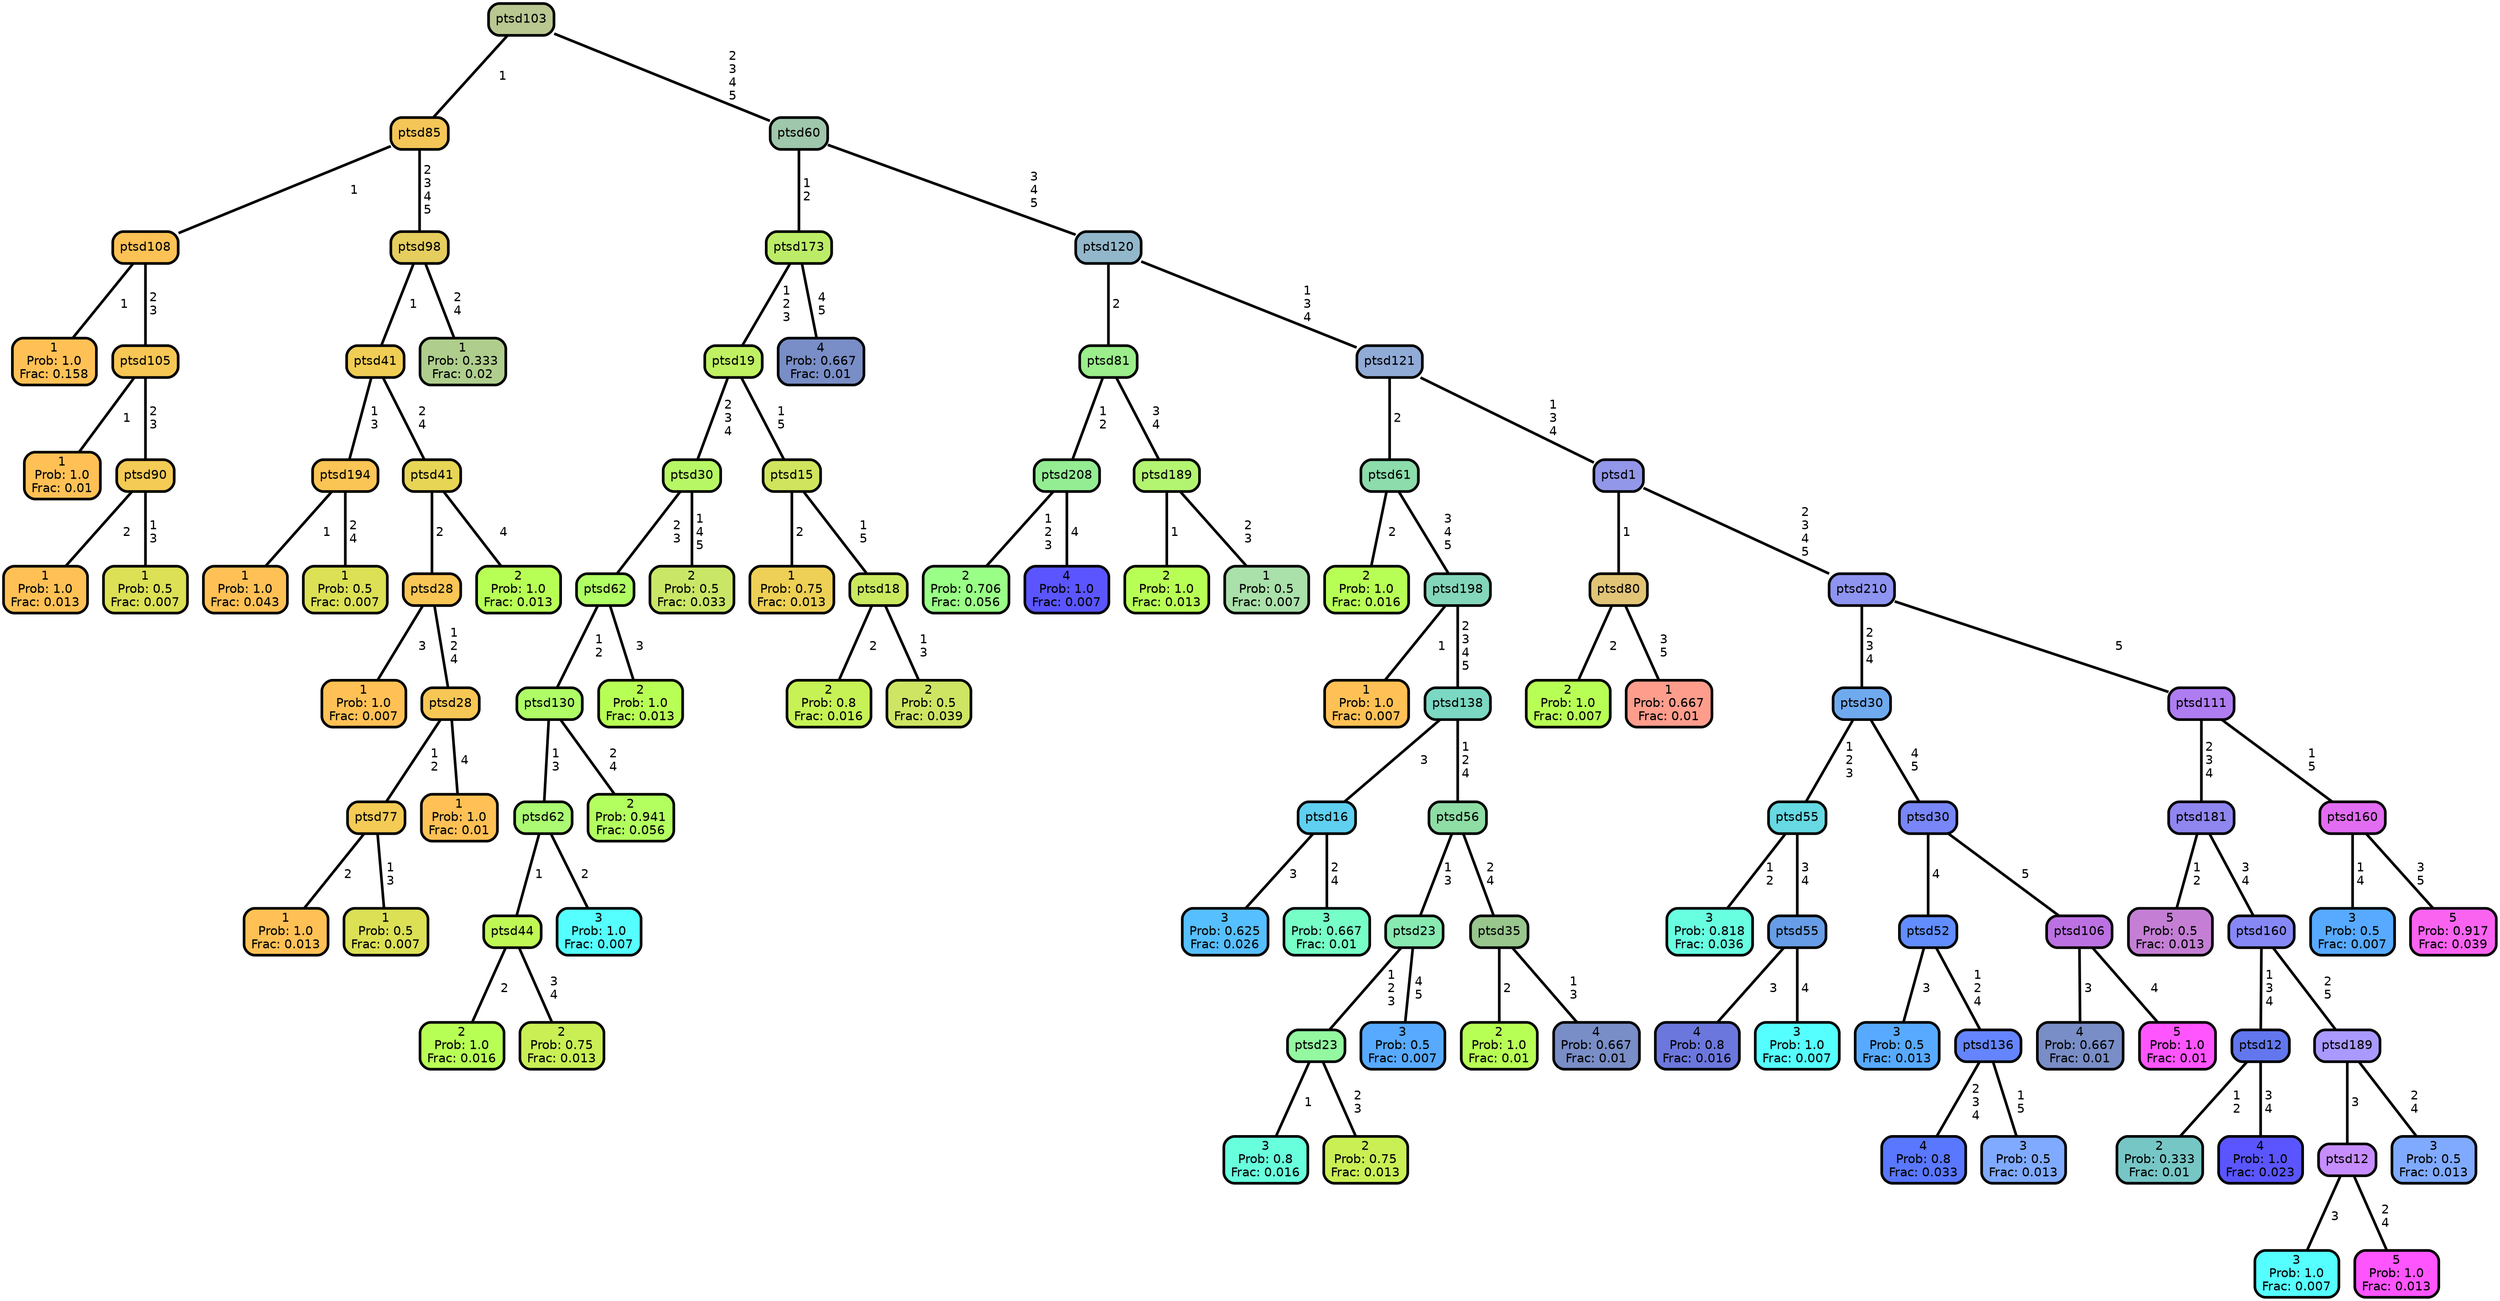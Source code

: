 graph Tree {
node [shape=box, style="filled, rounded",color="black",penwidth="3",fontcolor="black",                 fontname=helvetica] ;
graph [ranksep="0 equally", splines=straight,                 bgcolor=transparent, dpi=60] ;
edge [fontname=helvetica, color=black] ;
0 [label="1
Prob: 1.0
Frac: 0.158", fillcolor="#ffc155"] ;
1 [label="ptsd108",href=".//ptsd108.svg", fillcolor="#fdc255"] ;
2 [label="1
Prob: 1.0
Frac: 0.01", fillcolor="#ffc155"] ;
3 [label="ptsd105",href=".//ptsd105.svg", fillcolor="#f7c755"] ;
4 [label="1
Prob: 1.0
Frac: 0.013", fillcolor="#ffc155"] ;
5 [label="ptsd90",href=".//ptsd90.svg", fillcolor="#f3cb55"] ;
6 [label="1
Prob: 0.5
Frac: 0.007", fillcolor="#dbe055"] ;
7 [label="ptsd85",href=".//ptsd85.svg", fillcolor="#f4c658"] ;
8 [label="1
Prob: 1.0
Frac: 0.043", fillcolor="#ffc155"] ;
9 [label="ptsd194",href=".//ptsd194.svg", fillcolor="#fac555"] ;
10 [label="1
Prob: 0.5
Frac: 0.007", fillcolor="#dbe055"] ;
11 [label="ptsd41",href=".//ptsd41.svg", fillcolor="#f0cd55"] ;
12 [label="1
Prob: 1.0
Frac: 0.007", fillcolor="#ffc155"] ;
13 [label="ptsd28",href=".//ptsd28.svg", fillcolor="#f8c655"] ;
14 [label="1
Prob: 1.0
Frac: 0.013", fillcolor="#ffc155"] ;
15 [label="ptsd77",href=".//ptsd77.svg", fillcolor="#f3cb55"] ;
16 [label="1
Prob: 0.5
Frac: 0.007", fillcolor="#dbe055"] ;
17 [label="ptsd28",href=".//ptsd28.svg", fillcolor="#f7c755"] ;
18 [label="1
Prob: 1.0
Frac: 0.01", fillcolor="#ffc155"] ;
19 [label="ptsd41",href=".//ptsd41.svg", fillcolor="#e7d555"] ;
20 [label="2
Prob: 1.0
Frac: 0.013", fillcolor="#b8ff55"] ;
21 [label="ptsd98",href=".//ptsd98.svg", fillcolor="#e5cd5e"] ;
22 [label="1
Prob: 0.333
Frac: 0.02", fillcolor="#afce8d"] ;
23 [label="ptsd103",href=".//ptsd103.svg", fillcolor="#b9c791"] ;
24 [label="2
Prob: 1.0
Frac: 0.016", fillcolor="#b8ff55"] ;
25 [label="ptsd44",href=".//ptsd44.svg", fillcolor="#bff855"] ;
26 [label="2
Prob: 0.75
Frac: 0.013", fillcolor="#c9ef55"] ;
27 [label="ptsd62",href=".//ptsd62.svg", fillcolor="#acf973"] ;
28 [label="3
Prob: 1.0
Frac: 0.007", fillcolor="#55ffff"] ;
29 [label="ptsd130",href=".//ptsd130.svg", fillcolor="#affc67"] ;
30 [label="2
Prob: 0.941
Frac: 0.056", fillcolor="#b2ff5f"] ;
31 [label="ptsd62",href=".//ptsd62.svg", fillcolor="#b0fd64"] ;
32 [label="2
Prob: 1.0
Frac: 0.013", fillcolor="#b8ff55"] ;
33 [label="ptsd30",href=".//ptsd30.svg", fillcolor="#b7f765"] ;
34 [label="2
Prob: 0.5
Frac: 0.033", fillcolor="#cae666"] ;
35 [label="ptsd19",href=".//ptsd19.svg", fillcolor="#bff162"] ;
36 [label="1
Prob: 0.75
Frac: 0.013", fillcolor="#edd055"] ;
37 [label="ptsd15",href=".//ptsd15.svg", fillcolor="#d1e45d"] ;
38 [label="2
Prob: 0.8
Frac: 0.016", fillcolor="#c6f255"] ;
39 [label="ptsd18",href=".//ptsd18.svg", fillcolor="#cbe95f"] ;
40 [label="2
Prob: 0.5
Frac: 0.039", fillcolor="#cde563"] ;
41 [label="ptsd173",href=".//ptsd173.svg", fillcolor="#bcec67"] ;
42 [label="4
Prob: 0.667
Frac: 0.01", fillcolor="#798dc6"] ;
43 [label="ptsd60",href=".//ptsd60.svg", fillcolor="#9fc7ab"] ;
44 [label="2
Prob: 0.706
Frac: 0.056", fillcolor="#9aff87"] ;
45 [label="ptsd208",href=".//ptsd208.svg", fillcolor="#94ed93"] ;
46 [label="4
Prob: 1.0
Frac: 0.007", fillcolor="#5a55ff"] ;
47 [label="ptsd81",href=".//ptsd81.svg", fillcolor="#9bee8b"] ;
48 [label="2
Prob: 1.0
Frac: 0.013", fillcolor="#b8ff55"] ;
49 [label="ptsd189",href=".//ptsd189.svg", fillcolor="#b3f471"] ;
50 [label="1
Prob: 0.5
Frac: 0.007", fillcolor="#aae0aa"] ;
51 [label="ptsd120",href=".//ptsd120.svg", fillcolor="#92b7ca"] ;
52 [label="2
Prob: 1.0
Frac: 0.016", fillcolor="#b8ff55"] ;
53 [label="ptsd61",href=".//ptsd61.svg", fillcolor="#8cdcac"] ;
54 [label="1
Prob: 1.0
Frac: 0.007", fillcolor="#ffc155"] ;
55 [label="ptsd198",href=".//ptsd198.svg", fillcolor="#84d6bb"] ;
56 [label="3
Prob: 0.625
Frac: 0.026", fillcolor="#56bfff"] ;
57 [label="ptsd16",href=".//ptsd16.svg", fillcolor="#5fd0ef"] ;
58 [label="3
Prob: 0.667
Frac: 0.01", fillcolor="#76ffc6"] ;
59 [label="ptsd138",href=".//ptsd138.svg", fillcolor="#7bd8c2"] ;
60 [label="3
Prob: 0.8
Frac: 0.016", fillcolor="#68ffdd"] ;
61 [label="ptsd23",href=".//ptsd23.svg", fillcolor="#93f8a0"] ;
62 [label="2
Prob: 0.75
Frac: 0.013", fillcolor="#c9ef55"] ;
63 [label="ptsd23",href=".//ptsd23.svg", fillcolor="#88e9b1"] ;
64 [label="3
Prob: 0.5
Frac: 0.007", fillcolor="#57aaff"] ;
65 [label="ptsd56",href=".//ptsd56.svg", fillcolor="#8edda5"] ;
66 [label="2
Prob: 1.0
Frac: 0.01", fillcolor="#b8ff55"] ;
67 [label="ptsd35",href=".//ptsd35.svg", fillcolor="#98c68d"] ;
68 [label="4
Prob: 0.667
Frac: 0.01", fillcolor="#798dc6"] ;
69 [label="ptsd121",href=".//ptsd121.svg", fillcolor="#91abd7"] ;
70 [label="2
Prob: 1.0
Frac: 0.007", fillcolor="#b8ff55"] ;
71 [label="ptsd80",href=".//ptsd80.svg", fillcolor="#e2c477"] ;
72 [label="1
Prob: 0.667
Frac: 0.01", fillcolor="#ff9d8d"] ;
73 [label="ptsd1",href=".//ptsd1.svg", fillcolor="#9397e9"] ;
74 [label="3
Prob: 0.818
Frac: 0.036", fillcolor="#67ffe0"] ;
75 [label="ptsd55",href=".//ptsd55.svg", fillcolor="#66d9e2"] ;
76 [label="4
Prob: 0.8
Frac: 0.016", fillcolor="#6c77dd"] ;
77 [label="ptsd55",href=".//ptsd55.svg", fillcolor="#669de6"] ;
78 [label="3
Prob: 1.0
Frac: 0.007", fillcolor="#55ffff"] ;
79 [label="ptsd30",href=".//ptsd30.svg", fillcolor="#70aaee"] ;
80 [label="3
Prob: 0.5
Frac: 0.013", fillcolor="#57aaff"] ;
81 [label="ptsd52",href=".//ptsd52.svg", fillcolor="#618dff"] ;
82 [label="4
Prob: 0.8
Frac: 0.033", fillcolor="#5977ff"] ;
83 [label="ptsd136",href=".//ptsd136.svg", fillcolor="#6485ff"] ;
84 [label="3
Prob: 0.5
Frac: 0.013", fillcolor="#80aaff"] ;
85 [label="ptsd30",href=".//ptsd30.svg", fillcolor="#7886f7"] ;
86 [label="4
Prob: 0.667
Frac: 0.01", fillcolor="#798dc6"] ;
87 [label="ptsd106",href=".//ptsd106.svg", fillcolor="#bc71e2"] ;
88 [label="5
Prob: 1.0
Frac: 0.01", fillcolor="#ff55ff"] ;
89 [label="ptsd210",href=".//ptsd210.svg", fillcolor="#8e94f0"] ;
90 [label="5
Prob: 0.5
Frac: 0.013", fillcolor="#c47fd4"] ;
91 [label="ptsd181",href=".//ptsd181.svg", fillcolor="#9086f0"] ;
92 [label="2
Prob: 0.333
Frac: 0.01", fillcolor="#77c6c6"] ;
93 [label="ptsd12",href=".//ptsd12.svg", fillcolor="#6277ee"] ;
94 [label="4
Prob: 1.0
Frac: 0.023", fillcolor="#5a55ff"] ;
95 [label="ptsd160",href=".//ptsd160.svg", fillcolor="#8688f6"] ;
96 [label="3
Prob: 1.0
Frac: 0.007", fillcolor="#55ffff"] ;
97 [label="ptsd12",href=".//ptsd12.svg", fillcolor="#c68dff"] ;
98 [label="5
Prob: 1.0
Frac: 0.013", fillcolor="#ff55ff"] ;
99 [label="ptsd189",href=".//ptsd189.svg", fillcolor="#aa99ff"] ;
100 [label="3
Prob: 0.5
Frac: 0.013", fillcolor="#80aaff"] ;
101 [label="ptsd111",href=".//ptsd111.svg", fillcolor="#ae7df1"] ;
102 [label="3
Prob: 0.5
Frac: 0.007", fillcolor="#57aaff"] ;
103 [label="ptsd160",href=".//ptsd160.svg", fillcolor="#e26df2"] ;
104 [label="5
Prob: 0.917
Frac: 0.039", fillcolor="#f963f0"] ;
1 -- 0 [label=" 1",penwidth=3] ;
1 -- 3 [label=" 2\n 3",penwidth=3] ;
3 -- 2 [label=" 1",penwidth=3] ;
3 -- 5 [label=" 2\n 3",penwidth=3] ;
5 -- 4 [label=" 2",penwidth=3] ;
5 -- 6 [label=" 1\n 3",penwidth=3] ;
7 -- 1 [label=" 1",penwidth=3] ;
7 -- 21 [label=" 2\n 3\n 4\n 5",penwidth=3] ;
9 -- 8 [label=" 1",penwidth=3] ;
9 -- 10 [label=" 2\n 4",penwidth=3] ;
11 -- 9 [label=" 1\n 3",penwidth=3] ;
11 -- 19 [label=" 2\n 4",penwidth=3] ;
13 -- 12 [label=" 3",penwidth=3] ;
13 -- 17 [label=" 1\n 2\n 4",penwidth=3] ;
15 -- 14 [label=" 2",penwidth=3] ;
15 -- 16 [label=" 1\n 3",penwidth=3] ;
17 -- 15 [label=" 1\n 2",penwidth=3] ;
17 -- 18 [label=" 4",penwidth=3] ;
19 -- 13 [label=" 2",penwidth=3] ;
19 -- 20 [label=" 4",penwidth=3] ;
21 -- 11 [label=" 1",penwidth=3] ;
21 -- 22 [label=" 2\n 4",penwidth=3] ;
23 -- 7 [label=" 1",penwidth=3] ;
23 -- 43 [label=" 2\n 3\n 4\n 5",penwidth=3] ;
25 -- 24 [label=" 2",penwidth=3] ;
25 -- 26 [label=" 3\n 4",penwidth=3] ;
27 -- 25 [label=" 1",penwidth=3] ;
27 -- 28 [label=" 2",penwidth=3] ;
29 -- 27 [label=" 1\n 3",penwidth=3] ;
29 -- 30 [label=" 2\n 4",penwidth=3] ;
31 -- 29 [label=" 1\n 2",penwidth=3] ;
31 -- 32 [label=" 3",penwidth=3] ;
33 -- 31 [label=" 2\n 3",penwidth=3] ;
33 -- 34 [label=" 1\n 4\n 5",penwidth=3] ;
35 -- 33 [label=" 2\n 3\n 4",penwidth=3] ;
35 -- 37 [label=" 1\n 5",penwidth=3] ;
37 -- 36 [label=" 2",penwidth=3] ;
37 -- 39 [label=" 1\n 5",penwidth=3] ;
39 -- 38 [label=" 2",penwidth=3] ;
39 -- 40 [label=" 1\n 3",penwidth=3] ;
41 -- 35 [label=" 1\n 2\n 3",penwidth=3] ;
41 -- 42 [label=" 4\n 5",penwidth=3] ;
43 -- 41 [label=" 1\n 2",penwidth=3] ;
43 -- 51 [label=" 3\n 4\n 5",penwidth=3] ;
45 -- 44 [label=" 1\n 2\n 3",penwidth=3] ;
45 -- 46 [label=" 4",penwidth=3] ;
47 -- 45 [label=" 1\n 2",penwidth=3] ;
47 -- 49 [label=" 3\n 4",penwidth=3] ;
49 -- 48 [label=" 1",penwidth=3] ;
49 -- 50 [label=" 2\n 3",penwidth=3] ;
51 -- 47 [label=" 2",penwidth=3] ;
51 -- 69 [label=" 1\n 3\n 4",penwidth=3] ;
53 -- 52 [label=" 2",penwidth=3] ;
53 -- 55 [label=" 3\n 4\n 5",penwidth=3] ;
55 -- 54 [label=" 1",penwidth=3] ;
55 -- 59 [label=" 2\n 3\n 4\n 5",penwidth=3] ;
57 -- 56 [label=" 3",penwidth=3] ;
57 -- 58 [label=" 2\n 4",penwidth=3] ;
59 -- 57 [label=" 3",penwidth=3] ;
59 -- 65 [label=" 1\n 2\n 4",penwidth=3] ;
61 -- 60 [label=" 1",penwidth=3] ;
61 -- 62 [label=" 2\n 3",penwidth=3] ;
63 -- 61 [label=" 1\n 2\n 3",penwidth=3] ;
63 -- 64 [label=" 4\n 5",penwidth=3] ;
65 -- 63 [label=" 1\n 3",penwidth=3] ;
65 -- 67 [label=" 2\n 4",penwidth=3] ;
67 -- 66 [label=" 2",penwidth=3] ;
67 -- 68 [label=" 1\n 3",penwidth=3] ;
69 -- 53 [label=" 2",penwidth=3] ;
69 -- 73 [label=" 1\n 3\n 4",penwidth=3] ;
71 -- 70 [label=" 2",penwidth=3] ;
71 -- 72 [label=" 3\n 5",penwidth=3] ;
73 -- 71 [label=" 1",penwidth=3] ;
73 -- 89 [label=" 2\n 3\n 4\n 5",penwidth=3] ;
75 -- 74 [label=" 1\n 2",penwidth=3] ;
75 -- 77 [label=" 3\n 4",penwidth=3] ;
77 -- 76 [label=" 3",penwidth=3] ;
77 -- 78 [label=" 4",penwidth=3] ;
79 -- 75 [label=" 1\n 2\n 3",penwidth=3] ;
79 -- 85 [label=" 4\n 5",penwidth=3] ;
81 -- 80 [label=" 3",penwidth=3] ;
81 -- 83 [label=" 1\n 2\n 4",penwidth=3] ;
83 -- 82 [label=" 2\n 3\n 4",penwidth=3] ;
83 -- 84 [label=" 1\n 5",penwidth=3] ;
85 -- 81 [label=" 4",penwidth=3] ;
85 -- 87 [label=" 5",penwidth=3] ;
87 -- 86 [label=" 3",penwidth=3] ;
87 -- 88 [label=" 4",penwidth=3] ;
89 -- 79 [label=" 2\n 3\n 4",penwidth=3] ;
89 -- 101 [label=" 5",penwidth=3] ;
91 -- 90 [label=" 1\n 2",penwidth=3] ;
91 -- 95 [label=" 3\n 4",penwidth=3] ;
93 -- 92 [label=" 1\n 2",penwidth=3] ;
93 -- 94 [label=" 3\n 4",penwidth=3] ;
95 -- 93 [label=" 1\n 3\n 4",penwidth=3] ;
95 -- 99 [label=" 2\n 5",penwidth=3] ;
97 -- 96 [label=" 3",penwidth=3] ;
97 -- 98 [label=" 2\n 4",penwidth=3] ;
99 -- 97 [label=" 3",penwidth=3] ;
99 -- 100 [label=" 2\n 4",penwidth=3] ;
101 -- 91 [label=" 2\n 3\n 4",penwidth=3] ;
101 -- 103 [label=" 1\n 5",penwidth=3] ;
103 -- 102 [label=" 1\n 4",penwidth=3] ;
103 -- 104 [label=" 3\n 5",penwidth=3] ;
{rank = same;}}